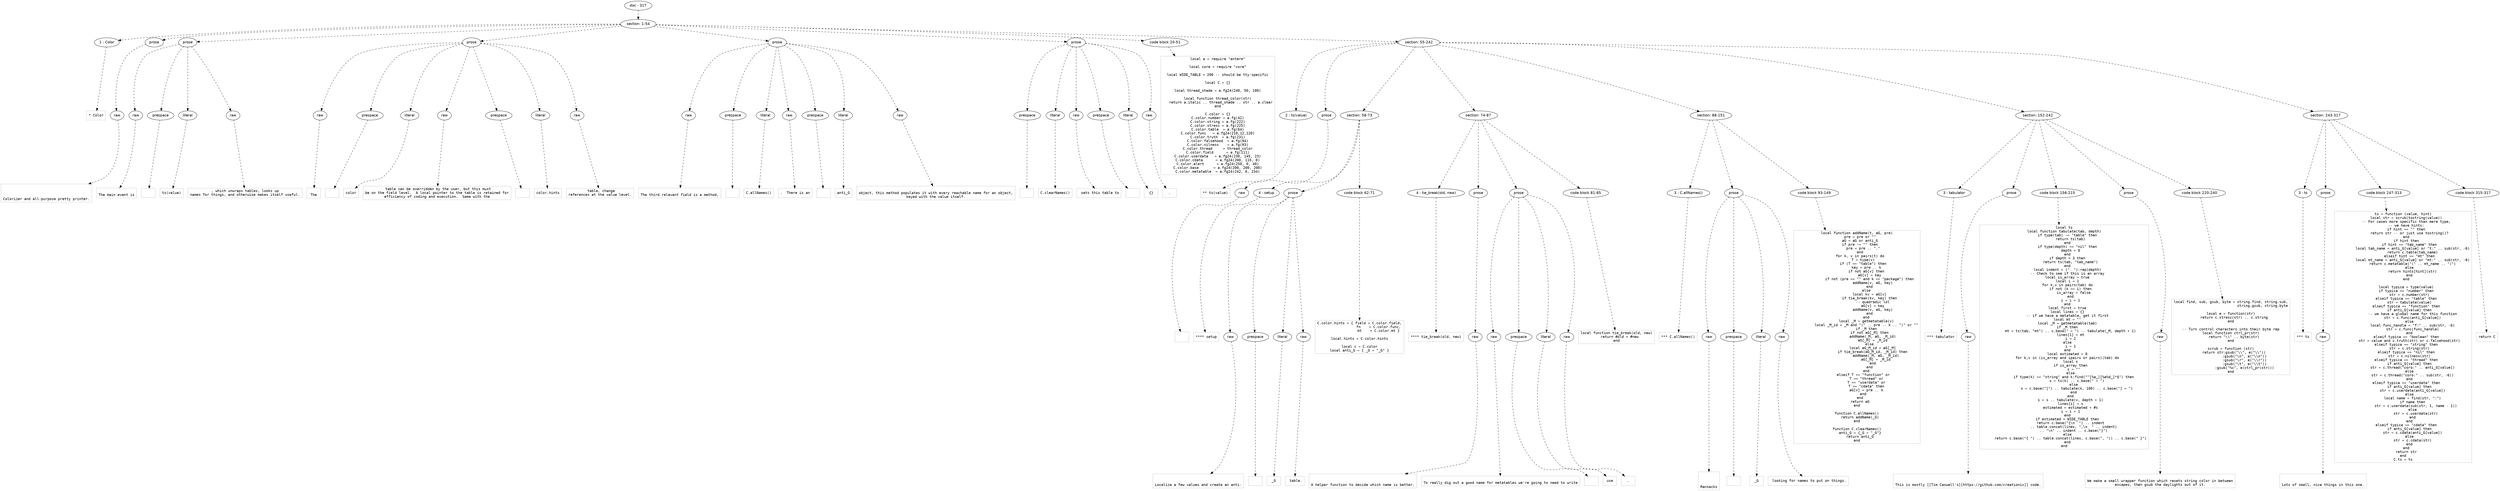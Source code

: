 digraph lpegNode {

node [fontname=Helvetica]
edge [style=dashed]

doc_0 [label="doc - 317"]


doc_0 -> { section_1}
{rank=same; section_1}

section_1 [label="section: 1-54"]


// END RANK doc_0

section_1 -> { header_2 prose_3 prose_4 prose_5 prose_6 prose_7 codeblock_8 section_9}
{rank=same; header_2 prose_3 prose_4 prose_5 prose_6 prose_7 codeblock_8 section_9}

header_2 [label="1 : Color"]

prose_3 [label="prose"]

prose_4 [label="prose"]

prose_5 [label="prose"]

prose_6 [label="prose"]

prose_7 [label="prose"]

codeblock_8 [label="code block 20-51"]

section_9 [label="section: 55-242"]


// END RANK section_1

header_2 -> leaf_10
leaf_10  [color=Gray,shape=rectangle,fontname=Inconsolata,label="* Color"]
// END RANK header_2

prose_3 -> { raw_11}
{rank=same; raw_11}

raw_11 [label="raw"]


// END RANK prose_3

raw_11 -> leaf_12
leaf_12  [color=Gray,shape=rectangle,fontname=Inconsolata,label="


Colorizer and all-purpose pretty printer.
"]
// END RANK raw_11

prose_4 -> { raw_13 prespace_14 literal_15 raw_16}
{rank=same; raw_13 prespace_14 literal_15 raw_16}

raw_13 [label="raw"]

prespace_14 [label="prespace"]

literal_15 [label="literal"]

raw_16 [label="raw"]


// END RANK prose_4

raw_13 -> leaf_17
leaf_17  [color=Gray,shape=rectangle,fontname=Inconsolata,label="
The main event is"]
// END RANK raw_13

prespace_14 -> leaf_18
leaf_18  [color=Gray,shape=rectangle,fontname=Inconsolata,label=" "]
// END RANK prespace_14

literal_15 -> leaf_19
leaf_19  [color=Gray,shape=rectangle,fontname=Inconsolata,label="ts(value)"]
// END RANK literal_15

raw_16 -> leaf_20
leaf_20  [color=Gray,shape=rectangle,fontname=Inconsolata,label=", which unwraps tables, looks up
names for things, and otherwise makes itself useful.
"]
// END RANK raw_16

prose_5 -> { raw_21 prespace_22 literal_23 raw_24 prespace_25 literal_26 raw_27}
{rank=same; raw_21 prespace_22 literal_23 raw_24 prespace_25 literal_26 raw_27}

raw_21 [label="raw"]

prespace_22 [label="prespace"]

literal_23 [label="literal"]

raw_24 [label="raw"]

prespace_25 [label="prespace"]

literal_26 [label="literal"]

raw_27 [label="raw"]


// END RANK prose_5

raw_21 -> leaf_28
leaf_28  [color=Gray,shape=rectangle,fontname=Inconsolata,label="
The"]
// END RANK raw_21

prespace_22 -> leaf_29
leaf_29  [color=Gray,shape=rectangle,fontname=Inconsolata,label=" "]
// END RANK prespace_22

literal_23 -> leaf_30
leaf_30  [color=Gray,shape=rectangle,fontname=Inconsolata,label="color"]
// END RANK literal_23

raw_24 -> leaf_31
leaf_31  [color=Gray,shape=rectangle,fontname=Inconsolata,label=" table can be overridden by the user, but this must
be on the field level.  A local pointer to the table is retained for
efficiency of coding and execution.  Same with the"]
// END RANK raw_24

prespace_25 -> leaf_32
leaf_32  [color=Gray,shape=rectangle,fontname=Inconsolata,label=" "]
// END RANK prespace_25

literal_26 -> leaf_33
leaf_33  [color=Gray,shape=rectangle,fontname=Inconsolata,label="color.hints"]
// END RANK literal_26

raw_27 -> leaf_34
leaf_34  [color=Gray,shape=rectangle,fontname=Inconsolata,label=" table, change
references at the value level.
"]
// END RANK raw_27

prose_6 -> { raw_35 prespace_36 literal_37 raw_38 prespace_39 literal_40 raw_41}
{rank=same; raw_35 prespace_36 literal_37 raw_38 prespace_39 literal_40 raw_41}

raw_35 [label="raw"]

prespace_36 [label="prespace"]

literal_37 [label="literal"]

raw_38 [label="raw"]

prespace_39 [label="prespace"]

literal_40 [label="literal"]

raw_41 [label="raw"]


// END RANK prose_6

raw_35 -> leaf_42
leaf_42  [color=Gray,shape=rectangle,fontname=Inconsolata,label="
The third relevant field is a method,"]
// END RANK raw_35

prespace_36 -> leaf_43
leaf_43  [color=Gray,shape=rectangle,fontname=Inconsolata,label=" "]
// END RANK prespace_36

literal_37 -> leaf_44
leaf_44  [color=Gray,shape=rectangle,fontname=Inconsolata,label="C.allNames()"]
// END RANK literal_37

raw_38 -> leaf_45
leaf_45  [color=Gray,shape=rectangle,fontname=Inconsolata,label=".  There is an"]
// END RANK raw_38

prespace_39 -> leaf_46
leaf_46  [color=Gray,shape=rectangle,fontname=Inconsolata,label=" "]
// END RANK prespace_39

literal_40 -> leaf_47
leaf_47  [color=Gray,shape=rectangle,fontname=Inconsolata,label="anti_G"]
// END RANK literal_40

raw_41 -> leaf_48
leaf_48  [color=Gray,shape=rectangle,fontname=Inconsolata,label="
object, this method populates it with every reachable name for an object,
keyed with the value itself.
"]
// END RANK raw_41

prose_7 -> { prespace_49 literal_50 raw_51 prespace_52 literal_53 raw_54}
{rank=same; prespace_49 literal_50 raw_51 prespace_52 literal_53 raw_54}

prespace_49 [label="prespace"]

literal_50 [label="literal"]

raw_51 [label="raw"]

prespace_52 [label="prespace"]

literal_53 [label="literal"]

raw_54 [label="raw"]


// END RANK prose_7

prespace_49 -> leaf_55
leaf_55  [color=Gray,shape=rectangle,fontname=Inconsolata,label=""]
// END RANK prespace_49

literal_50 -> leaf_56
leaf_56  [color=Gray,shape=rectangle,fontname=Inconsolata,label="C.clearNames()"]
// END RANK literal_50

raw_51 -> leaf_57
leaf_57  [color=Gray,shape=rectangle,fontname=Inconsolata,label=" sets this table to"]
// END RANK raw_51

prespace_52 -> leaf_58
leaf_58  [color=Gray,shape=rectangle,fontname=Inconsolata,label=" "]
// END RANK prespace_52

literal_53 -> leaf_59
leaf_59  [color=Gray,shape=rectangle,fontname=Inconsolata,label="{}"]
// END RANK literal_53

raw_54 -> leaf_60
leaf_60  [color=Gray,shape=rectangle,fontname=Inconsolata,label=".
"]
// END RANK raw_54

codeblock_8 -> leaf_61
leaf_61  [color=Gray,shape=rectangle,fontname=Inconsolata,label="local a = require \"anterm\"

local core = require \"core\"

local WIDE_TABLE = 200 -- should be tty-specific

local C = {}

local thread_shade = a.fg24(240, 50, 100)

local function thread_color(str)
   return a.italic .. thread_shade .. str .. a.clear
end

C.color = {}
C.color.number = a.fg(42)
C.color.string = a.fg(222)
C.color.stresc = a.fg(225)
C.color.table  = a.fg(64)
C.color.func   = a.fg24(210,12,120)
C.color.truth  = a.fg(231)
C.color.falsehood  = a.fg(94)
C.color.nilness    = a.fg(93)
C.color.thread     = thread_color
C.color.field      = a.fg(111)
C.color.userdata   = a.fg24(230, 145, 23)
C.color.cdata      = a.fg24(200, 115, 0)
C.color.alert      = a.fg24(250, 0, 40)
C.color.base       = a.fg24(200, 200, 200)
C.color.metatable  = a.fg24(242, 0, 234)"]
// END RANK codeblock_8

section_9 -> { header_62 prose_63 section_64 section_65 section_66 section_67 section_68}
{rank=same; header_62 prose_63 section_64 section_65 section_66 section_67 section_68}

header_62 [label="2 : ts(value)"]

prose_63 [label="prose"]

section_64 [label="section: 58-73"]

section_65 [label="section: 74-87"]

section_66 [label="section: 88-151"]

section_67 [label="section: 152-242"]

section_68 [label="section: 243-317"]


// END RANK section_9

header_62 -> leaf_69
leaf_69  [color=Gray,shape=rectangle,fontname=Inconsolata,label="** ts(value)"]
// END RANK header_62

prose_63 -> { raw_70}
{rank=same; raw_70}

raw_70 [label="raw"]


// END RANK prose_63

raw_70 -> leaf_71
leaf_71  [color=Gray,shape=rectangle,fontname=Inconsolata,label="

"]
// END RANK raw_70

section_64 -> { header_72 prose_73 codeblock_74}
{rank=same; header_72 prose_73 codeblock_74}

header_72 [label="4 : setup"]

prose_73 [label="prose"]

codeblock_74 [label="code block 62-71"]


// END RANK section_64

header_72 -> leaf_75
leaf_75  [color=Gray,shape=rectangle,fontname=Inconsolata,label="**** setup"]
// END RANK header_72

prose_73 -> { raw_76 prespace_77 literal_78 raw_79}
{rank=same; raw_76 prespace_77 literal_78 raw_79}

raw_76 [label="raw"]

prespace_77 [label="prespace"]

literal_78 [label="literal"]

raw_79 [label="raw"]


// END RANK prose_73

raw_76 -> leaf_80
leaf_80  [color=Gray,shape=rectangle,fontname=Inconsolata,label="

Localize a few values and create an anti-"]
// END RANK raw_76

prespace_77 -> leaf_81
leaf_81  [color=Gray,shape=rectangle,fontname=Inconsolata,label=" "]
// END RANK prespace_77

literal_78 -> leaf_82
leaf_82  [color=Gray,shape=rectangle,fontname=Inconsolata,label="_G"]
// END RANK literal_78

raw_79 -> leaf_83
leaf_83  [color=Gray,shape=rectangle,fontname=Inconsolata,label=" table.
"]
// END RANK raw_79

codeblock_74 -> leaf_84
leaf_84  [color=Gray,shape=rectangle,fontname=Inconsolata,label="C.color.hints = { field = C.color.field,
                  fn    = C.color.func,
                  mt    = C.color.mt }

local hints = C.color.hints

local c = C.color
local anti_G = { _G = \"_G\" }"]
// END RANK codeblock_74

section_65 -> { header_85 prose_86 prose_87 codeblock_88}
{rank=same; header_85 prose_86 prose_87 codeblock_88}

header_85 [label="4 : tie_break(old, new)"]

prose_86 [label="prose"]

prose_87 [label="prose"]

codeblock_88 [label="code block 81-85"]


// END RANK section_65

header_85 -> leaf_89
leaf_89  [color=Gray,shape=rectangle,fontname=Inconsolata,label="**** tie_break(old, new)"]
// END RANK header_85

prose_86 -> { raw_90}
{rank=same; raw_90}

raw_90 [label="raw"]


// END RANK prose_86

raw_90 -> leaf_91
leaf_91  [color=Gray,shape=rectangle,fontname=Inconsolata,label="

A helper function to decide which name is better.
"]
// END RANK raw_90

prose_87 -> { raw_92 prespace_93 literal_94 raw_95}
{rank=same; raw_92 prespace_93 literal_94 raw_95}

raw_92 [label="raw"]

prespace_93 [label="prespace"]

literal_94 [label="literal"]

raw_95 [label="raw"]


// END RANK prose_87

raw_92 -> leaf_96
leaf_96  [color=Gray,shape=rectangle,fontname=Inconsolata,label="
To really dig out a good name for metatables we're going to need to write"]
// END RANK raw_92

prespace_93 -> leaf_97
leaf_97  [color=Gray,shape=rectangle,fontname=Inconsolata,label=""]
// END RANK prespace_93

literal_94 -> leaf_98
leaf_98  [color=Gray,shape=rectangle,fontname=Inconsolata,label="use"]
// END RANK literal_94

raw_95 -> leaf_99
leaf_99  [color=Gray,shape=rectangle,fontname=Inconsolata,label=".
"]
// END RANK raw_95

codeblock_88 -> leaf_100
leaf_100  [color=Gray,shape=rectangle,fontname=Inconsolata,label="local function tie_break(old, new)
   return #old > #new
end"]
// END RANK codeblock_88

section_66 -> { header_101 prose_102 codeblock_103}
{rank=same; header_101 prose_102 codeblock_103}

header_101 [label="3 : C.allNames()"]

prose_102 [label="prose"]

codeblock_103 [label="code block 93-149"]


// END RANK section_66

header_101 -> leaf_104
leaf_104  [color=Gray,shape=rectangle,fontname=Inconsolata,label="*** C.allNames()"]
// END RANK header_101

prose_102 -> { raw_105 prespace_106 literal_107 raw_108}
{rank=same; raw_105 prespace_106 literal_107 raw_108}

raw_105 [label="raw"]

prespace_106 [label="prespace"]

literal_107 [label="literal"]

raw_108 [label="raw"]


// END RANK prose_102

raw_105 -> leaf_109
leaf_109  [color=Gray,shape=rectangle,fontname=Inconsolata,label="


Ransacks"]
// END RANK raw_105

prespace_106 -> leaf_110
leaf_110  [color=Gray,shape=rectangle,fontname=Inconsolata,label=" "]
// END RANK prespace_106

literal_107 -> leaf_111
leaf_111  [color=Gray,shape=rectangle,fontname=Inconsolata,label="_G"]
// END RANK literal_107

raw_108 -> leaf_112
leaf_112  [color=Gray,shape=rectangle,fontname=Inconsolata,label=" looking for names to put on things.
"]
// END RANK raw_108

codeblock_103 -> leaf_113
leaf_113  [color=Gray,shape=rectangle,fontname=Inconsolata,label="local function addName(t, aG, pre)
   pre = pre or \"\"
   aG = aG or anti_G
   if pre ~= \"\" then
      pre = pre .. \".\"
   end
   for k, v in pairs(t) do
      T = type(v)
      if (T == \"table\") then
         key = pre .. k
         if not aG[v] then
            aG[v] = key
            if not (pre == \"\" and k == \"package\") then
               addName(v, aG, key)
            end
         else
            local kv = aG[v]
            if tie_break(kv, key) then
               -- quadradic lol
               aG[v] = key
               addName(v, aG, key)
            end
         end
         local _M = getmetatable(v)
         local _M_id = _M and \"⟨\" .. pre .. k .. \"⟩\" or \"\"
         if _M then
            if not aG[_M] then
               addName(_M, aG, _M_id)
               aG[_M] = _M_id
            else
               local aG_M_id = aG[_M]
               if tie_break(aG_M_id, _M_id) then
                  addName(_M, aG, _M_id)
                  aG[_M] = _M_id
               end
            end
         end
      elseif T == \"function\" or
         T == \"thread\" or
         T == \"userdata\" or
         T == \"cdata\" then
         aG[v] = pre .. k
      end
   end
   return aG
end

function C.allNames()
   return addName(_G)
end

function C.clearNames()
   anti_G = {_G = \"_G\"}
   return anti_G
end"]
// END RANK codeblock_103

section_67 -> { header_114 prose_115 codeblock_116 prose_117 codeblock_118}
{rank=same; header_114 prose_115 codeblock_116 prose_117 codeblock_118}

header_114 [label="3 : tabulator"]

prose_115 [label="prose"]

codeblock_116 [label="code block 156-215"]

prose_117 [label="prose"]

codeblock_118 [label="code block 220-240"]


// END RANK section_67

header_114 -> leaf_119
leaf_119  [color=Gray,shape=rectangle,fontname=Inconsolata,label="*** tabulator"]
// END RANK header_114

prose_115 -> { raw_120}
{rank=same; raw_120}

raw_120 [label="raw"]


// END RANK prose_115

raw_120 -> leaf_121
leaf_121  [color=Gray,shape=rectangle,fontname=Inconsolata,label="

This is mostly [[Tim Caswell's][https://github.com/creationix]] code.
"]
// END RANK raw_120

codeblock_116 -> leaf_122
leaf_122  [color=Gray,shape=rectangle,fontname=Inconsolata,label="local ts
local function tabulate(tab, depth)
   if type(tab) ~= \"table\" then
      return ts(tab)
   end
   if type(depth) == \"nil\" then
      depth = 0
   end
   if depth > 3 then
      return ts(tab, \"tab_name\")
   end
   local indent = (\"  \"):rep(depth)
   -- Check to see if this is an array
   local is_array = true
   local i = 1
   for k,v in pairs(tab) do
      if not (k == i) then
         is_array = false
      end
      i = i + 1
   end
   local first = true
   local lines = {}
   -- if we have a metatable, get it first
   local mt = \"\"
   local _M = getmetatable(tab)
   if _M then
      mt = ts(tab, \"mt\") .. c.base(\" = \") .. tabulate(_M, depth + 1)
      lines[1] = mt
      i = 2
   else
      i = 1
   end
   local estimated = 0
   for k,v in (is_array and ipairs or pairs)(tab) do
      local s
      if is_array then
         s = \"\"
      else
         if type(k) == \"string\" and k:find(\"^[%a_][%a%d_]*$\") then
            s = ts(k) .. c.base(\" = \")
         else
            s = c.base(\"[\") .. tabulate(k, 100) .. c.base(\"] = \")
         end
      end
      s = s .. tabulate(v, depth + 1)
      lines[i] = s
      estimated = estimated + #s
      i = i + 1
   end
   if estimated > WIDE_TABLE then
      return c.base(\"{\\n  \") .. indent
         .. table.concat(lines, \",\\n  \" .. indent)
         .. \"\\n\" .. indent .. c.base(\"}\")
   else
      return c.base(\"{ \") .. table.concat(lines, c.base(\", \")) .. c.base(\" }\")
   end
end"]
// END RANK codeblock_116

prose_117 -> { raw_123}
{rank=same; raw_123}

raw_123 [label="raw"]


// END RANK prose_117

raw_123 -> leaf_124
leaf_124  [color=Gray,shape=rectangle,fontname=Inconsolata,label="
We make a small wrapper function which resets string color in between
escapes, then gsub the daylights out of it.
"]
// END RANK raw_123

codeblock_118 -> leaf_125
leaf_125  [color=Gray,shape=rectangle,fontname=Inconsolata,label="local find, sub, gsub, byte = string.find, string.sub,
                              string.gsub, string.byte

local e = function(str)
   return c.stresc(str) .. c.string
end

-- Turn control characters into their byte rep
local function ctrl_pr(str)
   return \"\\\\\" .. byte(str)
end

scrub = function (str)
   return str:gsub(\"\\\\\", e(\"\\\\\"))
             :gsub(\"\\n\", e(\"\\\\n\"))
             :gsub(\"\\r\", e(\"\\\\r\"))
             :gsub(\"\\t\", e(\"\\\\t\"))
             :gsub(\"%c\", e(ctrl_pr(str)))
end"]
// END RANK codeblock_118

section_68 -> { header_126 prose_127 codeblock_128 codeblock_129}
{rank=same; header_126 prose_127 codeblock_128 codeblock_129}

header_126 [label="3 : ts"]

prose_127 [label="prose"]

codeblock_128 [label="code block 247-313"]

codeblock_129 [label="code block 315-317"]


// END RANK section_68

header_126 -> leaf_130
leaf_130  [color=Gray,shape=rectangle,fontname=Inconsolata,label="*** ts"]
// END RANK header_126

prose_127 -> { raw_131}
{rank=same; raw_131}

raw_131 [label="raw"]


// END RANK prose_127

raw_131 -> leaf_132
leaf_132  [color=Gray,shape=rectangle,fontname=Inconsolata,label="

Lots of small, nice things in this one.
"]
// END RANK raw_131

codeblock_128 -> leaf_133
leaf_133  [color=Gray,shape=rectangle,fontname=Inconsolata,label="ts = function (value, hint)
   local str = scrub(tostring(value))
   -- For cases more specific than mere type,
   -- we have hints:
   if hint == \"\" then
      return str -- or just use tostring()?
   end
   if hint then
      if hint == \"tab_name\" then
         local tab_name = anti_G[value] or \"t:\" .. sub(str, -6)
         return c.table(tab_name)
      elseif hint == \"mt\" then
         local mt_name = anti_G[value] or \"mt:\" .. sub(str, -6)
         return c.metatable(\"⟨\" .. mt_name .. \"⟩\")
      else
         return hints[hint](str)
      end
   end

   local typica = type(value)
   if typica == \"number\" then
      str = c.number(str)
   elseif typica == \"table\" then
      str = tabulate(value)
   elseif typica == \"function\" then
      if anti_G[value] then
         -- we have a global name for this function
         str = c.func(anti_G[value])
      else
         local func_handle = \"f:\" .. sub(str, -6)
         str = c.func(func_handle)
      end
   elseif typica == \"boolean\" then
      str = value and c.truth(str) or c.falsehood(str)
   elseif typica == \"string\" then
      str = c.string(str)
   elseif typica == \"nil\" then
      str = c.nilness(str)
   elseif typica == \"thread\" then
      if anti_G[value] then
         str = c.thread(\"coro:\" .. anti_G[value])
      else
         str = c.thread(\"coro:\" .. sub(str, -6))
      end
   elseif typica == \"userdata\" then
      if anti_G[value] then
         str = c.userdata(anti_G[value])
      else
         local name = find(str, \":\")
         if name then
            str = c.userdata(sub(str, 1, name - 1))
         else
            str = c.userdata(str)
         end
      end
   elseif typica == \"cdata\" then
      if anti_G[value] then
         str = c.cdata(anti_G[value])
      else
         str = c.cdata(str)
      end
   end
   return str
end
C.ts = ts"]
// END RANK codeblock_128

codeblock_129 -> leaf_134
leaf_134  [color=Gray,shape=rectangle,fontname=Inconsolata,label="return C"]
// END RANK codeblock_129


}
